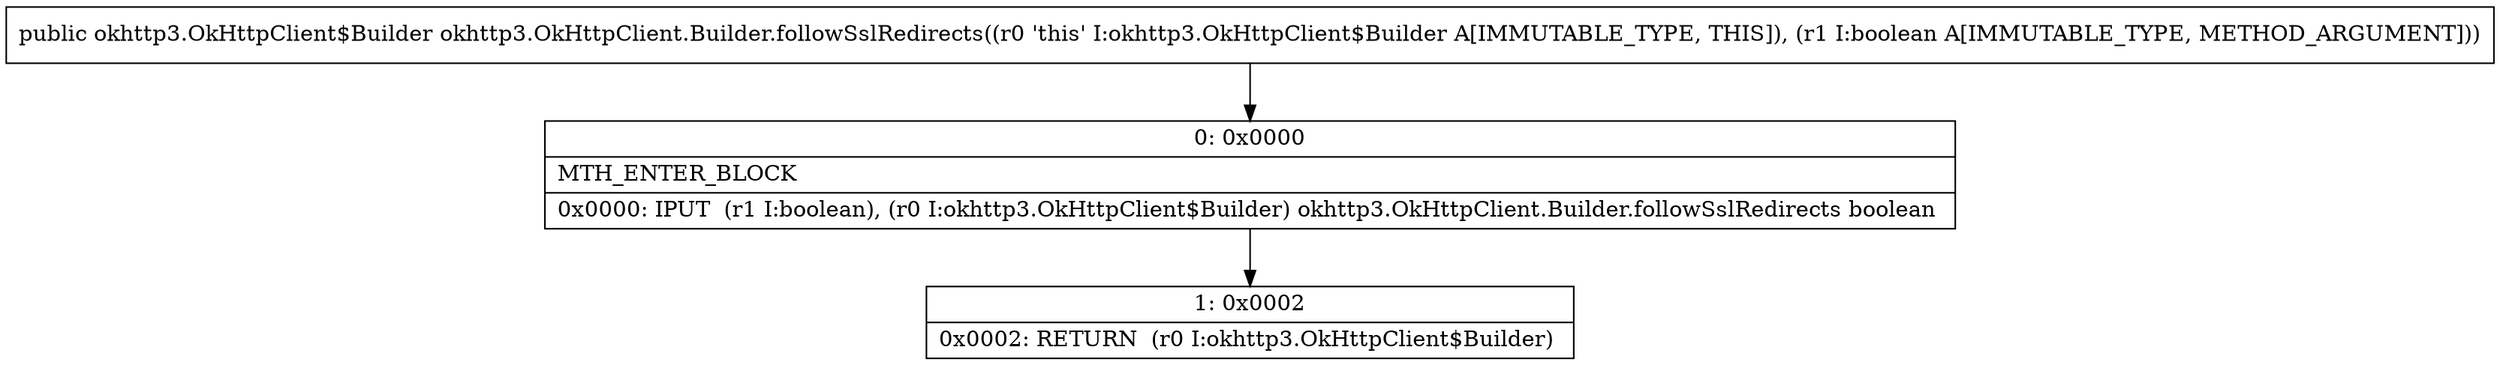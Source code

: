 digraph "CFG forokhttp3.OkHttpClient.Builder.followSslRedirects(Z)Lokhttp3\/OkHttpClient$Builder;" {
Node_0 [shape=record,label="{0\:\ 0x0000|MTH_ENTER_BLOCK\l|0x0000: IPUT  (r1 I:boolean), (r0 I:okhttp3.OkHttpClient$Builder) okhttp3.OkHttpClient.Builder.followSslRedirects boolean \l}"];
Node_1 [shape=record,label="{1\:\ 0x0002|0x0002: RETURN  (r0 I:okhttp3.OkHttpClient$Builder) \l}"];
MethodNode[shape=record,label="{public okhttp3.OkHttpClient$Builder okhttp3.OkHttpClient.Builder.followSslRedirects((r0 'this' I:okhttp3.OkHttpClient$Builder A[IMMUTABLE_TYPE, THIS]), (r1 I:boolean A[IMMUTABLE_TYPE, METHOD_ARGUMENT])) }"];
MethodNode -> Node_0;
Node_0 -> Node_1;
}

